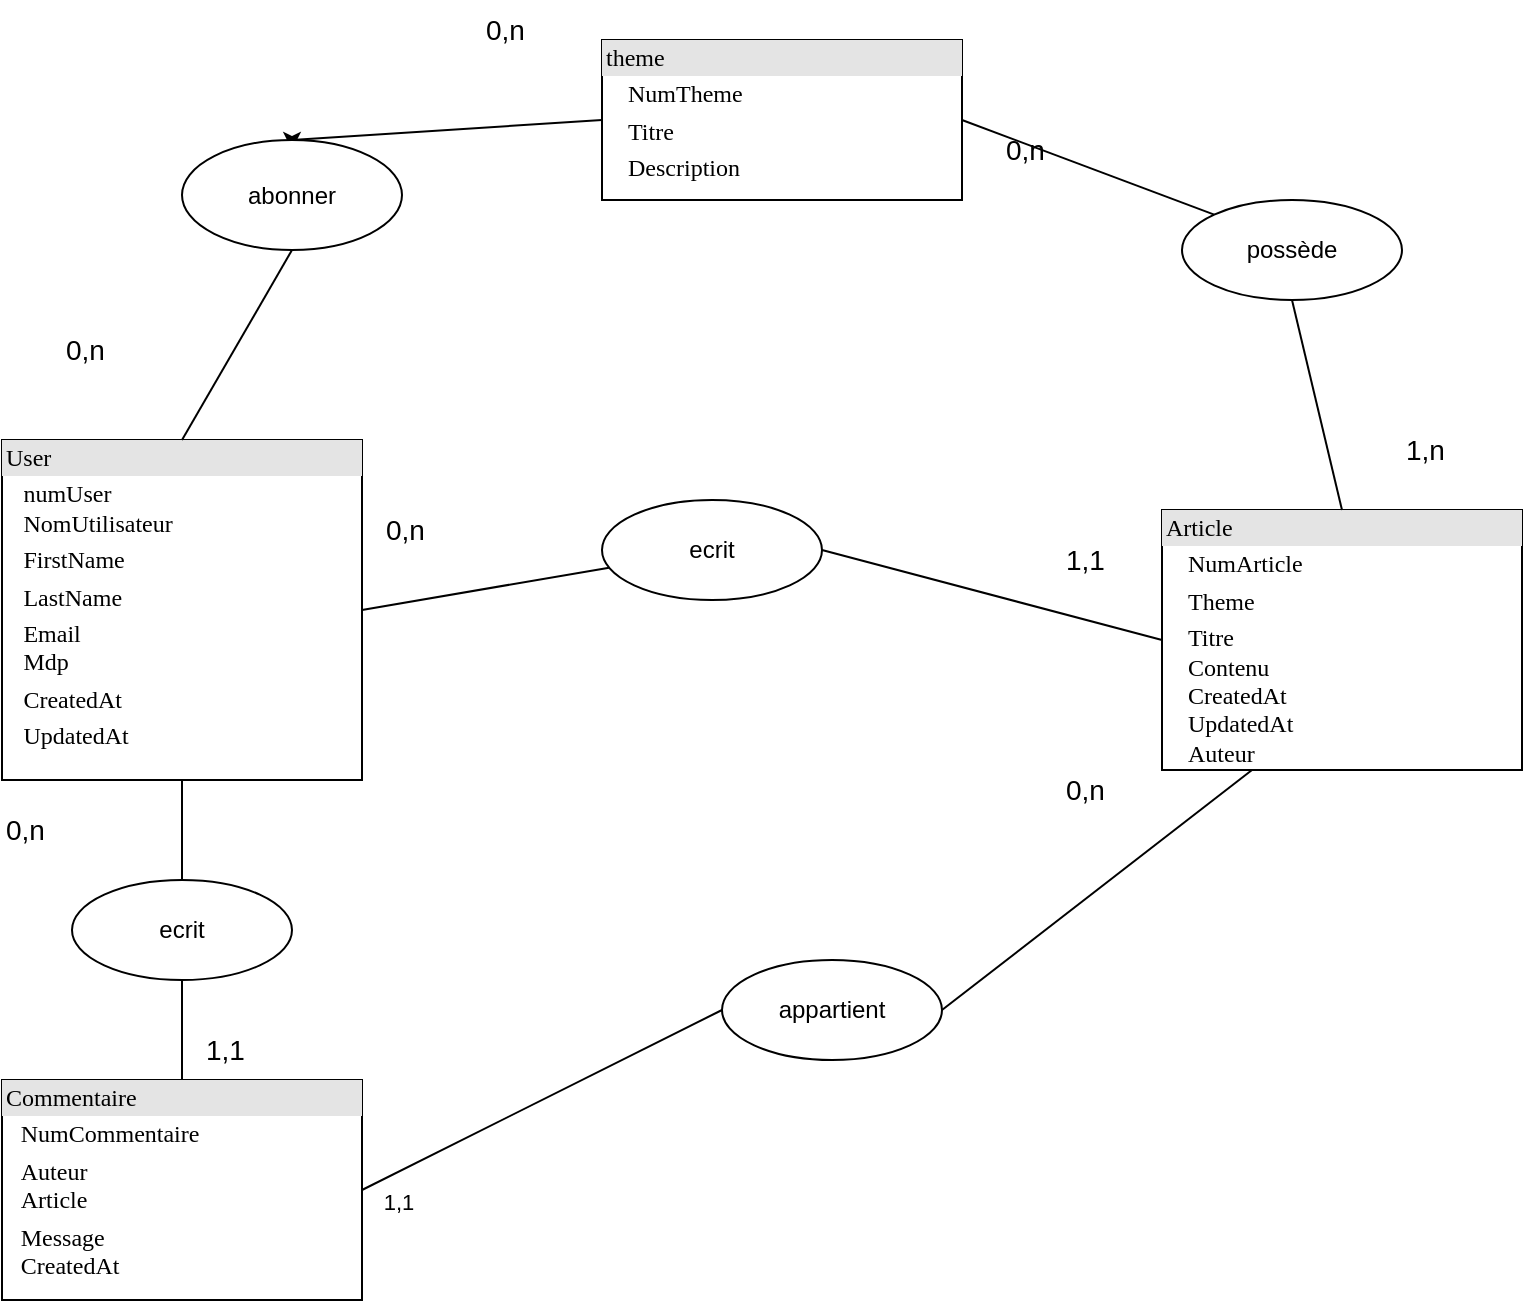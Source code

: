 <mxfile version="21.6.5" type="device" pages="2">
  <diagram name="Page-1" id="2ca16b54-16f6-2749-3443-fa8db7711227">
    <mxGraphModel dx="1434" dy="782" grid="1" gridSize="10" guides="1" tooltips="1" connect="1" arrows="1" fold="1" page="1" pageScale="1" pageWidth="1100" pageHeight="850" background="none" math="0" shadow="0">
      <root>
        <mxCell id="0" />
        <mxCell id="1" parent="0" />
        <mxCell id="2ed32ef02a7f4228-3" value="&lt;div style=&quot;box-sizing: border-box ; width: 100% ; background: #e4e4e4 ; padding: 2px&quot;&gt;Article&lt;/div&gt;&lt;table style=&quot;width: 100% ; font-size: 1em&quot; cellspacing=&quot;0&quot; cellpadding=&quot;2&quot;&gt;&lt;tbody&gt;&lt;tr&gt;&lt;td&gt;&lt;br&gt;&lt;/td&gt;&lt;td&gt;NumArticle&lt;br&gt;&lt;/td&gt;&lt;/tr&gt;&lt;tr&gt;&lt;td&gt;&lt;br&gt;&lt;/td&gt;&lt;td&gt;Theme&lt;br&gt;&lt;/td&gt;&lt;/tr&gt;&lt;tr&gt;&lt;td&gt;&lt;br&gt;&lt;/td&gt;&lt;td&gt;Titre&lt;br&gt;Contenu&lt;br&gt;CreatedAt&lt;br&gt;UpdatedAt&lt;br&gt;Auteur&lt;br&gt;&lt;br&gt;&lt;/td&gt;&lt;/tr&gt;&lt;tr&gt;&lt;td&gt;&lt;br&gt;&lt;/td&gt;&lt;td&gt;&lt;br&gt;&lt;/td&gt;&lt;/tr&gt;&lt;/tbody&gt;&lt;/table&gt;" style="verticalAlign=top;align=left;overflow=fill;html=1;rounded=0;shadow=0;comic=0;labelBackgroundColor=none;strokeWidth=1;fontFamily=Verdana;fontSize=12" parent="1" vertex="1">
          <mxGeometry x="710" y="285" width="180" height="130" as="geometry" />
        </mxCell>
        <mxCell id="2ed32ef02a7f4228-5" value="&lt;div style=&quot;box-sizing:border-box;width:100%;background:#e4e4e4;padding:2px;&quot;&gt;Commentaire&lt;br&gt;&lt;/div&gt;&lt;table style=&quot;width:100%;font-size:1em;&quot; cellspacing=&quot;0&quot; cellpadding=&quot;2&quot;&gt;&lt;tbody&gt;&lt;tr&gt;&lt;td&gt;&lt;br&gt;&lt;/td&gt;&lt;td&gt;NumCommentaire&lt;br&gt;&lt;/td&gt;&lt;/tr&gt;&lt;tr&gt;&lt;td&gt;&lt;br&gt;&lt;/td&gt;&lt;td&gt;Auteur&lt;br&gt;Article&lt;br&gt;&lt;/td&gt;&lt;/tr&gt;&lt;tr&gt;&lt;td&gt;&lt;br&gt;&lt;/td&gt;&lt;td&gt;Message&lt;br&gt;CreatedAt&lt;br&gt;&lt;/td&gt;&lt;/tr&gt;&lt;/tbody&gt;&lt;/table&gt;" style="verticalAlign=top;align=left;overflow=fill;html=1;rounded=0;shadow=0;comic=0;labelBackgroundColor=none;strokeWidth=1;fontFamily=Verdana;fontSize=12" parent="1" vertex="1">
          <mxGeometry x="130" y="570" width="180" height="110" as="geometry" />
        </mxCell>
        <mxCell id="2Gqr0lVehkd1AnYx6xXV-1" value="ecrit" style="ellipse;whiteSpace=wrap;html=1;" parent="1" vertex="1">
          <mxGeometry x="430" y="280" width="110" height="50" as="geometry" />
        </mxCell>
        <mxCell id="2Gqr0lVehkd1AnYx6xXV-4" value="appartient" style="ellipse;whiteSpace=wrap;html=1;" parent="1" vertex="1">
          <mxGeometry x="490" y="510" width="110" height="50" as="geometry" />
        </mxCell>
        <mxCell id="2Gqr0lVehkd1AnYx6xXV-5" value="ecrit" style="ellipse;whiteSpace=wrap;html=1;" parent="1" vertex="1">
          <mxGeometry x="165" y="470" width="110" height="50" as="geometry" />
        </mxCell>
        <mxCell id="2Gqr0lVehkd1AnYx6xXV-7" value="" style="endArrow=none;html=1;rounded=0;entryX=0.25;entryY=1;entryDx=0;entryDy=0;exitX=1;exitY=0.5;exitDx=0;exitDy=0;" parent="1" source="2Gqr0lVehkd1AnYx6xXV-4" target="2ed32ef02a7f4228-3" edge="1">
          <mxGeometry width="50" height="50" relative="1" as="geometry">
            <mxPoint x="550" y="620" as="sourcePoint" />
            <mxPoint x="600" y="570" as="targetPoint" />
          </mxGeometry>
        </mxCell>
        <mxCell id="2Gqr0lVehkd1AnYx6xXV-9" value="" style="endArrow=none;html=1;rounded=0;entryX=1;entryY=0.5;entryDx=0;entryDy=0;exitX=0;exitY=0.5;exitDx=0;exitDy=0;" parent="1" source="2Gqr0lVehkd1AnYx6xXV-4" target="2ed32ef02a7f4228-5" edge="1">
          <mxGeometry width="50" height="50" relative="1" as="geometry">
            <mxPoint x="190" y="710" as="sourcePoint" />
            <mxPoint x="240" y="660" as="targetPoint" />
          </mxGeometry>
        </mxCell>
        <mxCell id="2Gqr0lVehkd1AnYx6xXV-10" value="" style="endArrow=none;html=1;rounded=0;entryX=0.5;entryY=0;entryDx=0;entryDy=0;exitX=0.5;exitY=1;exitDx=0;exitDy=0;" parent="1" source="2Gqr0lVehkd1AnYx6xXV-5" target="2ed32ef02a7f4228-5" edge="1">
          <mxGeometry width="50" height="50" relative="1" as="geometry">
            <mxPoint x="440" y="660" as="sourcePoint" />
            <mxPoint x="440" y="720" as="targetPoint" />
          </mxGeometry>
        </mxCell>
        <mxCell id="2Gqr0lVehkd1AnYx6xXV-11" value="" style="endArrow=none;html=1;rounded=0;exitX=0.5;exitY=1;exitDx=0;exitDy=0;" parent="1" source="2Gqr0lVehkd1AnYx6xXV-20" target="2Gqr0lVehkd1AnYx6xXV-5" edge="1">
          <mxGeometry width="50" height="50" relative="1" as="geometry">
            <mxPoint x="220" y="380" as="sourcePoint" />
            <mxPoint x="500" y="780" as="targetPoint" />
          </mxGeometry>
        </mxCell>
        <mxCell id="2Gqr0lVehkd1AnYx6xXV-16" value="" style="endArrow=none;html=1;rounded=0;exitX=1;exitY=0.5;exitDx=0;exitDy=0;labelPosition=left;verticalLabelPosition=top;align=right;verticalAlign=bottom;" parent="1" source="2Gqr0lVehkd1AnYx6xXV-20" target="2Gqr0lVehkd1AnYx6xXV-1" edge="1">
          <mxGeometry width="50" height="50" relative="1" as="geometry">
            <mxPoint x="310" y="325" as="sourcePoint" />
            <mxPoint x="580" y="840" as="targetPoint" />
          </mxGeometry>
        </mxCell>
        <mxCell id="2Gqr0lVehkd1AnYx6xXV-19" value="" style="endArrow=none;html=1;rounded=0;entryX=1;entryY=0.5;entryDx=0;entryDy=0;exitX=0;exitY=0.5;exitDx=0;exitDy=0;" parent="1" source="2ed32ef02a7f4228-3" target="2Gqr0lVehkd1AnYx6xXV-1" edge="1">
          <mxGeometry width="50" height="50" relative="1" as="geometry">
            <mxPoint x="630" y="870" as="sourcePoint" />
            <mxPoint x="630" y="930" as="targetPoint" />
          </mxGeometry>
        </mxCell>
        <mxCell id="2Gqr0lVehkd1AnYx6xXV-20" value="&lt;div style=&quot;box-sizing: border-box ; width: 100% ; background: #e4e4e4 ; padding: 2px&quot;&gt;User&lt;br&gt;&lt;/div&gt;&lt;table style=&quot;width: 100% ; font-size: 1em&quot; cellspacing=&quot;0&quot; cellpadding=&quot;2&quot;&gt;&lt;tbody&gt;&lt;tr&gt;&lt;td&gt;&lt;br&gt;&lt;/td&gt;&lt;td&gt;numUser&lt;br&gt;NomUtilisateur&lt;br&gt;&lt;/td&gt;&lt;/tr&gt;&lt;tr&gt;&lt;td&gt;&lt;br&gt;&lt;/td&gt;&lt;td&gt;FirstName&lt;br&gt;&lt;/td&gt;&lt;/tr&gt;&lt;tr&gt;&lt;td&gt;&lt;br&gt;&lt;/td&gt;&lt;td&gt;LastName&lt;br&gt;&lt;/td&gt;&lt;/tr&gt;&lt;tr&gt;&lt;td&gt;&lt;br&gt;&lt;/td&gt;&lt;td&gt;Email&lt;br&gt;Mdp&lt;br&gt;&lt;/td&gt;&lt;/tr&gt;&lt;tr&gt;&lt;td&gt;&lt;br&gt;&lt;/td&gt;&lt;td&gt;CreatedAt&lt;br&gt;&lt;/td&gt;&lt;/tr&gt;&lt;tr&gt;&lt;td&gt;&lt;br&gt;&lt;/td&gt;&lt;td&gt;UpdatedAt&lt;br&gt;&lt;br&gt;&lt;/td&gt;&lt;/tr&gt;&lt;/tbody&gt;&lt;/table&gt;" style="verticalAlign=top;align=left;overflow=fill;html=1;rounded=0;shadow=0;comic=0;labelBackgroundColor=none;strokeWidth=1;fontFamily=Verdana;fontSize=12" parent="1" vertex="1">
          <mxGeometry x="130" y="250" width="180" height="170" as="geometry" />
        </mxCell>
        <mxCell id="2Gqr0lVehkd1AnYx6xXV-25" value="1,1" style="edgeLabel;html=1;align=center;verticalAlign=middle;resizable=0;points=[];" parent="1" vertex="1" connectable="0">
          <mxGeometry x="469.998" y="314.998" as="geometry">
            <mxPoint x="-142" y="316" as="offset" />
          </mxGeometry>
        </mxCell>
        <mxCell id="2Gqr0lVehkd1AnYx6xXV-29" value="1,1" style="text;whiteSpace=wrap;html=1;fontSize=14;" parent="1" vertex="1">
          <mxGeometry x="660" y="295" width="50" height="40" as="geometry" />
        </mxCell>
        <mxCell id="2Gqr0lVehkd1AnYx6xXV-30" value="1,1" style="text;whiteSpace=wrap;html=1;fontSize=14;" parent="1" vertex="1">
          <mxGeometry x="230" y="540" width="50" height="40" as="geometry" />
        </mxCell>
        <mxCell id="kxj7V7YT7AsXO8kVTgtd-1" value="0&lt;font style=&quot;font-size: 14px;&quot;&gt;,n&lt;/font&gt;" style="text;whiteSpace=wrap;html=1;fontSize=14;" parent="1" vertex="1">
          <mxGeometry x="660" y="410" width="50" height="40" as="geometry" />
        </mxCell>
        <mxCell id="kxj7V7YT7AsXO8kVTgtd-2" value="0&lt;font style=&quot;font-size: 14px;&quot;&gt;,n&lt;/font&gt;" style="text;whiteSpace=wrap;html=1;fontSize=14;" parent="1" vertex="1">
          <mxGeometry x="320" y="280" width="50" height="40" as="geometry" />
        </mxCell>
        <mxCell id="zqY6mmMsB4BKVd6wPHg2-1" value="0&lt;font style=&quot;font-size: 14px;&quot;&gt;,n&lt;/font&gt;" style="text;whiteSpace=wrap;html=1;fontSize=14;" vertex="1" parent="1">
          <mxGeometry x="130" y="430" width="50" height="40" as="geometry" />
        </mxCell>
        <mxCell id="zqY6mmMsB4BKVd6wPHg2-2" value="&lt;div style=&quot;box-sizing: border-box ; width: 100% ; background: #e4e4e4 ; padding: 2px&quot;&gt;theme&lt;/div&gt;&lt;table style=&quot;width: 100% ; font-size: 1em&quot; cellspacing=&quot;0&quot; cellpadding=&quot;2&quot;&gt;&lt;tbody&gt;&lt;tr&gt;&lt;td&gt;&lt;br&gt;&lt;/td&gt;&lt;td&gt;NumTheme&lt;br&gt;&lt;/td&gt;&lt;/tr&gt;&lt;tr&gt;&lt;td&gt;&lt;br&gt;&lt;/td&gt;&lt;td&gt;Titre&lt;br&gt;&lt;/td&gt;&lt;/tr&gt;&lt;tr&gt;&lt;td&gt;&lt;br&gt;&lt;/td&gt;&lt;td&gt;Description&lt;br&gt;&lt;br&gt;&lt;br&gt;&lt;/td&gt;&lt;/tr&gt;&lt;tr&gt;&lt;td&gt;&lt;br&gt;&lt;/td&gt;&lt;td&gt;&lt;br&gt;&lt;/td&gt;&lt;/tr&gt;&lt;/tbody&gt;&lt;/table&gt;" style="verticalAlign=top;align=left;overflow=fill;html=1;rounded=0;shadow=0;comic=0;labelBackgroundColor=none;strokeWidth=1;fontFamily=Verdana;fontSize=12" vertex="1" parent="1">
          <mxGeometry x="430" y="50" width="180" height="80" as="geometry" />
        </mxCell>
        <mxCell id="zqY6mmMsB4BKVd6wPHg2-10" style="edgeStyle=orthogonalEdgeStyle;rounded=0;orthogonalLoop=1;jettySize=auto;html=1;exitX=0.5;exitY=0;exitDx=0;exitDy=0;" edge="1" parent="1" source="zqY6mmMsB4BKVd6wPHg2-3">
          <mxGeometry relative="1" as="geometry">
            <mxPoint x="775" y="130" as="targetPoint" />
          </mxGeometry>
        </mxCell>
        <mxCell id="zqY6mmMsB4BKVd6wPHg2-3" value="possède" style="ellipse;whiteSpace=wrap;html=1;" vertex="1" parent="1">
          <mxGeometry x="720" y="130" width="110" height="50" as="geometry" />
        </mxCell>
        <mxCell id="zqY6mmMsB4BKVd6wPHg2-4" value="" style="endArrow=none;html=1;rounded=0;entryX=0.5;entryY=0;entryDx=0;entryDy=0;exitX=0.5;exitY=1;exitDx=0;exitDy=0;" edge="1" parent="1" source="zqY6mmMsB4BKVd6wPHg2-3" target="2ed32ef02a7f4228-3">
          <mxGeometry width="50" height="50" relative="1" as="geometry">
            <mxPoint x="610" y="545" as="sourcePoint" />
            <mxPoint x="765" y="410" as="targetPoint" />
          </mxGeometry>
        </mxCell>
        <mxCell id="zqY6mmMsB4BKVd6wPHg2-5" value="" style="endArrow=none;html=1;rounded=0;exitX=1;exitY=0.5;exitDx=0;exitDy=0;entryX=0;entryY=0;entryDx=0;entryDy=0;" edge="1" parent="1" source="zqY6mmMsB4BKVd6wPHg2-2" target="zqY6mmMsB4BKVd6wPHg2-3">
          <mxGeometry width="50" height="50" relative="1" as="geometry">
            <mxPoint x="620" y="555" as="sourcePoint" />
            <mxPoint x="800" y="590" as="targetPoint" />
          </mxGeometry>
        </mxCell>
        <mxCell id="zqY6mmMsB4BKVd6wPHg2-6" value="1,n" style="text;whiteSpace=wrap;html=1;fontSize=14;" vertex="1" parent="1">
          <mxGeometry x="830" y="240" width="50" height="40" as="geometry" />
        </mxCell>
        <mxCell id="zqY6mmMsB4BKVd6wPHg2-11" style="edgeStyle=orthogonalEdgeStyle;rounded=0;orthogonalLoop=1;jettySize=auto;html=1;exitX=0.5;exitY=0;exitDx=0;exitDy=0;" edge="1" parent="1" source="zqY6mmMsB4BKVd6wPHg2-12">
          <mxGeometry relative="1" as="geometry">
            <mxPoint x="275" y="105" as="targetPoint" />
          </mxGeometry>
        </mxCell>
        <mxCell id="zqY6mmMsB4BKVd6wPHg2-12" value="abonner" style="ellipse;whiteSpace=wrap;html=1;" vertex="1" parent="1">
          <mxGeometry x="220" y="100" width="110" height="55" as="geometry" />
        </mxCell>
        <mxCell id="zqY6mmMsB4BKVd6wPHg2-13" value="" style="endArrow=none;html=1;rounded=0;exitX=0;exitY=0.5;exitDx=0;exitDy=0;entryX=0.5;entryY=0;entryDx=0;entryDy=0;" edge="1" parent="1" source="zqY6mmMsB4BKVd6wPHg2-2" target="zqY6mmMsB4BKVd6wPHg2-12">
          <mxGeometry width="50" height="50" relative="1" as="geometry">
            <mxPoint x="329" y="80" as="sourcePoint" />
            <mxPoint x="430" y="167" as="targetPoint" />
          </mxGeometry>
        </mxCell>
        <mxCell id="zqY6mmMsB4BKVd6wPHg2-14" value="" style="endArrow=none;html=1;rounded=0;exitX=0.5;exitY=1;exitDx=0;exitDy=0;entryX=0.5;entryY=0;entryDx=0;entryDy=0;" edge="1" parent="1" source="zqY6mmMsB4BKVd6wPHg2-12" target="2Gqr0lVehkd1AnYx6xXV-20">
          <mxGeometry width="50" height="50" relative="1" as="geometry">
            <mxPoint x="275" y="170" as="sourcePoint" />
            <mxPoint x="95" y="220" as="targetPoint" />
          </mxGeometry>
        </mxCell>
        <mxCell id="zqY6mmMsB4BKVd6wPHg2-15" value="0&lt;font style=&quot;font-size: 14px;&quot;&gt;,n&lt;/font&gt;" style="text;whiteSpace=wrap;html=1;fontSize=14;" vertex="1" parent="1">
          <mxGeometry x="370" y="30" width="50" height="40" as="geometry" />
        </mxCell>
        <mxCell id="zqY6mmMsB4BKVd6wPHg2-16" value="0&lt;font style=&quot;font-size: 14px;&quot;&gt;,n&lt;/font&gt;" style="text;whiteSpace=wrap;html=1;fontSize=14;" vertex="1" parent="1">
          <mxGeometry x="160" y="190" width="50" height="40" as="geometry" />
        </mxCell>
        <mxCell id="zqY6mmMsB4BKVd6wPHg2-17" value="0&lt;font style=&quot;font-size: 14px;&quot;&gt;,n&lt;/font&gt;" style="text;whiteSpace=wrap;html=1;fontSize=14;" vertex="1" parent="1">
          <mxGeometry x="630" y="90" width="50" height="40" as="geometry" />
        </mxCell>
      </root>
    </mxGraphModel>
  </diagram>
  <diagram id="03tNn3Zb8ln7EFTHG9KP" name="Page-2">
    <mxGraphModel dx="1434" dy="782" grid="1" gridSize="10" guides="1" tooltips="1" connect="1" arrows="1" fold="1" page="1" pageScale="1" pageWidth="827" pageHeight="1169" math="0" shadow="0">
      <root>
        <mxCell id="0" />
        <mxCell id="1" parent="0" />
        <mxCell id="FJs74BIHZG053neS3buo-1" value="&lt;div style=&quot;box-sizing: border-box ; width: 100% ; background: #e4e4e4 ; padding: 2px&quot;&gt;Article&lt;/div&gt;&lt;table style=&quot;width: 100% ; font-size: 1em&quot; cellspacing=&quot;0&quot; cellpadding=&quot;2&quot;&gt;&lt;tbody&gt;&lt;tr&gt;&lt;td&gt;&lt;br&gt;&lt;/td&gt;&lt;td&gt;idArticle&lt;br&gt;idUser&lt;/td&gt;&lt;/tr&gt;&lt;tr&gt;&lt;td&gt;&lt;br&gt;&lt;/td&gt;&lt;td&gt;Theme&lt;br&gt;&lt;/td&gt;&lt;/tr&gt;&lt;tr&gt;&lt;td&gt;&lt;br&gt;&lt;/td&gt;&lt;td&gt;Titre&lt;br&gt;Contenu&lt;br&gt;CreatedAt&lt;br&gt;UpdatedAt&lt;br&gt;&lt;br&gt;&lt;br&gt;&lt;/td&gt;&lt;/tr&gt;&lt;tr&gt;&lt;td&gt;&lt;br&gt;&lt;/td&gt;&lt;td&gt;&lt;br&gt;&lt;/td&gt;&lt;/tr&gt;&lt;/tbody&gt;&lt;/table&gt;" style="verticalAlign=top;align=left;overflow=fill;html=1;rounded=0;shadow=0;comic=0;labelBackgroundColor=none;strokeWidth=1;fontFamily=Verdana;fontSize=12" vertex="1" parent="1">
          <mxGeometry x="710" y="315" width="180" height="130" as="geometry" />
        </mxCell>
        <mxCell id="FJs74BIHZG053neS3buo-2" value="&lt;div style=&quot;box-sizing:border-box;width:100%;background:#e4e4e4;padding:2px;&quot;&gt;Commentaire&lt;br&gt;&lt;/div&gt;&lt;table style=&quot;width:100%;font-size:1em;&quot; cellspacing=&quot;0&quot; cellpadding=&quot;2&quot;&gt;&lt;tbody&gt;&lt;tr&gt;&lt;td&gt;&lt;br&gt;&lt;/td&gt;&lt;td&gt;cle compo&lt;br&gt;&lt;/td&gt;&lt;/tr&gt;&lt;tr&gt;&lt;td&gt;&lt;br&gt;&lt;/td&gt;&lt;td&gt;idAuteur&lt;br&gt;idArticle&lt;br&gt;&lt;/td&gt;&lt;/tr&gt;&lt;tr&gt;&lt;td&gt;&lt;br&gt;&lt;/td&gt;&lt;td&gt;Message&lt;br&gt;CreatedAt&lt;br&gt;UpdatedAt&lt;/td&gt;&lt;/tr&gt;&lt;/tbody&gt;&lt;/table&gt;" style="verticalAlign=top;align=left;overflow=fill;html=1;rounded=0;shadow=0;comic=0;labelBackgroundColor=none;strokeWidth=1;fontFamily=Verdana;fontSize=12" vertex="1" parent="1">
          <mxGeometry x="130" y="570" width="180" height="120" as="geometry" />
        </mxCell>
        <mxCell id="FJs74BIHZG053neS3buo-7" value="" style="endArrow=none;html=1;rounded=0;entryX=1;entryY=0.5;entryDx=0;entryDy=0;exitX=0.5;exitY=1;exitDx=0;exitDy=0;" edge="1" parent="1" source="FJs74BIHZG053neS3buo-1" target="FJs74BIHZG053neS3buo-2">
          <mxGeometry width="50" height="50" relative="1" as="geometry">
            <mxPoint x="490" y="535" as="sourcePoint" />
            <mxPoint x="240" y="660" as="targetPoint" />
          </mxGeometry>
        </mxCell>
        <mxCell id="FJs74BIHZG053neS3buo-9" value="" style="endArrow=none;html=1;rounded=0;exitX=0.5;exitY=1;exitDx=0;exitDy=0;entryX=0.5;entryY=0;entryDx=0;entryDy=0;" edge="1" parent="1" source="FJs74BIHZG053neS3buo-12" target="FJs74BIHZG053neS3buo-2">
          <mxGeometry width="50" height="50" relative="1" as="geometry">
            <mxPoint x="220" y="380" as="sourcePoint" />
            <mxPoint x="220" y="470" as="targetPoint" />
          </mxGeometry>
        </mxCell>
        <mxCell id="FJs74BIHZG053neS3buo-12" value="&lt;div style=&quot;box-sizing: border-box ; width: 100% ; background: #e4e4e4 ; padding: 2px&quot;&gt;User&lt;br&gt;&lt;/div&gt;&lt;table style=&quot;width: 100% ; font-size: 1em&quot; cellspacing=&quot;0&quot; cellpadding=&quot;2&quot;&gt;&lt;tbody&gt;&lt;tr&gt;&lt;td&gt;&lt;br&gt;&lt;/td&gt;&lt;td&gt;numUser&lt;br&gt;NomUtilisateur&lt;br&gt;&lt;/td&gt;&lt;/tr&gt;&lt;tr&gt;&lt;td&gt;&lt;br&gt;&lt;/td&gt;&lt;td&gt;FirstName&lt;br&gt;&lt;/td&gt;&lt;/tr&gt;&lt;tr&gt;&lt;td&gt;&lt;br&gt;&lt;/td&gt;&lt;td&gt;LastName&lt;br&gt;&lt;/td&gt;&lt;/tr&gt;&lt;tr&gt;&lt;td&gt;&lt;br&gt;&lt;/td&gt;&lt;td&gt;Email&lt;br&gt;Mdp&lt;br&gt;&lt;/td&gt;&lt;/tr&gt;&lt;tr&gt;&lt;td&gt;&lt;br&gt;&lt;/td&gt;&lt;td&gt;CreatedAt&lt;br&gt;&lt;/td&gt;&lt;/tr&gt;&lt;tr&gt;&lt;td&gt;&lt;br&gt;&lt;/td&gt;&lt;td&gt;UpdatedAt&lt;br&gt;&lt;br&gt;&lt;/td&gt;&lt;/tr&gt;&lt;/tbody&gt;&lt;/table&gt;" style="verticalAlign=top;align=left;overflow=fill;html=1;rounded=0;shadow=0;comic=0;labelBackgroundColor=none;strokeWidth=1;fontFamily=Verdana;fontSize=12" vertex="1" parent="1">
          <mxGeometry x="130" y="250" width="180" height="170" as="geometry" />
        </mxCell>
        <mxCell id="FJs74BIHZG053neS3buo-13" value="1,1" style="edgeLabel;html=1;align=center;verticalAlign=middle;resizable=0;points=[];" vertex="1" connectable="0" parent="1">
          <mxGeometry x="469.998" y="314.998" as="geometry">
            <mxPoint x="-142" y="316" as="offset" />
          </mxGeometry>
        </mxCell>
        <mxCell id="FJs74BIHZG053neS3buo-14" value="1,1" style="text;whiteSpace=wrap;html=1;fontSize=14;" vertex="1" parent="1">
          <mxGeometry x="650" y="315" width="50" height="40" as="geometry" />
        </mxCell>
        <mxCell id="FJs74BIHZG053neS3buo-15" value="1,1" style="text;whiteSpace=wrap;html=1;fontSize=14;" vertex="1" parent="1">
          <mxGeometry x="230" y="540" width="50" height="40" as="geometry" />
        </mxCell>
        <mxCell id="FJs74BIHZG053neS3buo-16" value="0&lt;font style=&quot;font-size: 14px;&quot;&gt;,n&lt;/font&gt;" style="text;whiteSpace=wrap;html=1;fontSize=14;" vertex="1" parent="1">
          <mxGeometry x="650" y="430" width="50" height="40" as="geometry" />
        </mxCell>
        <mxCell id="FJs74BIHZG053neS3buo-17" value="0&lt;font style=&quot;font-size: 14px;&quot;&gt;,n&lt;/font&gt;" style="text;whiteSpace=wrap;html=1;fontSize=14;" vertex="1" parent="1">
          <mxGeometry x="320" y="280" width="50" height="40" as="geometry" />
        </mxCell>
        <mxCell id="FJs74BIHZG053neS3buo-18" value="0&lt;font style=&quot;font-size: 14px;&quot;&gt;,n&lt;/font&gt;" style="text;whiteSpace=wrap;html=1;fontSize=14;" vertex="1" parent="1">
          <mxGeometry x="130" y="430" width="50" height="40" as="geometry" />
        </mxCell>
        <mxCell id="FJs74BIHZG053neS3buo-19" value="&lt;div style=&quot;box-sizing: border-box ; width: 100% ; background: #e4e4e4 ; padding: 2px&quot;&gt;theme&lt;/div&gt;&lt;table style=&quot;width: 100% ; font-size: 1em&quot; cellspacing=&quot;0&quot; cellpadding=&quot;2&quot;&gt;&lt;tbody&gt;&lt;tr&gt;&lt;td&gt;&lt;br&gt;&lt;/td&gt;&lt;td&gt;NumTheme&lt;br&gt;&lt;/td&gt;&lt;/tr&gt;&lt;tr&gt;&lt;td&gt;&lt;br&gt;&lt;/td&gt;&lt;td&gt;Titre&lt;br&gt;&lt;/td&gt;&lt;/tr&gt;&lt;tr&gt;&lt;td&gt;&lt;br&gt;&lt;/td&gt;&lt;td&gt;Description&lt;br&gt;&lt;br&gt;&lt;br&gt;&lt;/td&gt;&lt;/tr&gt;&lt;tr&gt;&lt;td&gt;&lt;br&gt;&lt;/td&gt;&lt;td&gt;&lt;br&gt;&lt;/td&gt;&lt;/tr&gt;&lt;/tbody&gt;&lt;/table&gt;" style="verticalAlign=top;align=left;overflow=fill;html=1;rounded=0;shadow=0;comic=0;labelBackgroundColor=none;strokeWidth=1;fontFamily=Verdana;fontSize=12" vertex="1" parent="1">
          <mxGeometry x="430" y="50" width="180" height="80" as="geometry" />
        </mxCell>
        <mxCell id="FJs74BIHZG053neS3buo-22" value="" style="endArrow=none;html=1;rounded=0;entryX=0.5;entryY=0;entryDx=0;entryDy=0;exitX=0.5;exitY=1;exitDx=0;exitDy=0;" edge="1" parent="1" source="FJs74BIHZG053neS3buo-35" target="FJs74BIHZG053neS3buo-1">
          <mxGeometry width="50" height="50" relative="1" as="geometry">
            <mxPoint x="815" y="160" as="sourcePoint" />
            <mxPoint x="765" y="410" as="targetPoint" />
          </mxGeometry>
        </mxCell>
        <mxCell id="FJs74BIHZG053neS3buo-23" value="" style="endArrow=none;html=1;rounded=0;exitX=1;exitY=0.5;exitDx=0;exitDy=0;entryX=0;entryY=0.5;entryDx=0;entryDy=0;" edge="1" parent="1" source="FJs74BIHZG053neS3buo-19" target="FJs74BIHZG053neS3buo-35">
          <mxGeometry width="50" height="50" relative="1" as="geometry">
            <mxPoint x="620" y="555" as="sourcePoint" />
            <mxPoint x="776.109" y="117.322" as="targetPoint" />
          </mxGeometry>
        </mxCell>
        <mxCell id="FJs74BIHZG053neS3buo-24" value="1,n" style="text;whiteSpace=wrap;html=1;fontSize=14;" vertex="1" parent="1">
          <mxGeometry x="827" y="270" width="50" height="40" as="geometry" />
        </mxCell>
        <mxCell id="FJs74BIHZG053neS3buo-27" value="" style="endArrow=none;html=1;rounded=0;exitX=0;exitY=0.5;exitDx=0;exitDy=0;entryX=1;entryY=0.5;entryDx=0;entryDy=0;" edge="1" parent="1" source="FJs74BIHZG053neS3buo-19" target="FJs74BIHZG053neS3buo-34">
          <mxGeometry width="50" height="50" relative="1" as="geometry">
            <mxPoint x="329" y="80" as="sourcePoint" />
            <mxPoint x="275" y="100" as="targetPoint" />
          </mxGeometry>
        </mxCell>
        <mxCell id="FJs74BIHZG053neS3buo-28" value="" style="endArrow=none;html=1;rounded=0;exitX=0.5;exitY=1;exitDx=0;exitDy=0;entryX=0.5;entryY=0;entryDx=0;entryDy=0;" edge="1" parent="1" source="FJs74BIHZG053neS3buo-34" target="FJs74BIHZG053neS3buo-12">
          <mxGeometry width="50" height="50" relative="1" as="geometry">
            <mxPoint x="275" y="170" as="sourcePoint" />
            <mxPoint x="95" y="220" as="targetPoint" />
          </mxGeometry>
        </mxCell>
        <mxCell id="FJs74BIHZG053neS3buo-29" value="0&lt;font style=&quot;font-size: 14px;&quot;&gt;,n&lt;/font&gt;" style="text;whiteSpace=wrap;html=1;fontSize=14;" vertex="1" parent="1">
          <mxGeometry x="380" y="30" width="50" height="40" as="geometry" />
        </mxCell>
        <mxCell id="FJs74BIHZG053neS3buo-30" value="0&lt;font style=&quot;font-size: 14px;&quot;&gt;,n&lt;/font&gt;" style="text;whiteSpace=wrap;html=1;fontSize=14;" vertex="1" parent="1">
          <mxGeometry x="160" y="200" width="50" height="40" as="geometry" />
        </mxCell>
        <mxCell id="FJs74BIHZG053neS3buo-31" value="0&lt;font style=&quot;font-size: 14px;&quot;&gt;,n&lt;/font&gt;" style="text;whiteSpace=wrap;html=1;fontSize=14;" vertex="1" parent="1">
          <mxGeometry x="630" y="90" width="50" height="40" as="geometry" />
        </mxCell>
        <mxCell id="FJs74BIHZG053neS3buo-33" value="" style="endArrow=none;html=1;rounded=0;entryX=0;entryY=0.5;entryDx=0;entryDy=0;exitX=1;exitY=0.5;exitDx=0;exitDy=0;" edge="1" parent="1" source="FJs74BIHZG053neS3buo-12" target="FJs74BIHZG053neS3buo-1">
          <mxGeometry width="50" height="50" relative="1" as="geometry">
            <mxPoint x="445" y="455" as="sourcePoint" />
            <mxPoint x="600" y="335" as="targetPoint" />
          </mxGeometry>
        </mxCell>
        <mxCell id="FJs74BIHZG053neS3buo-34" value="&lt;div style=&quot;box-sizing: border-box ; width: 100% ; background: #e4e4e4 ; padding: 2px&quot;&gt;Abonnement&lt;br&gt;&lt;/div&gt;&lt;table style=&quot;width: 100% ; font-size: 1em&quot; cellspacing=&quot;0&quot; cellpadding=&quot;2&quot;&gt;&lt;tbody&gt;&lt;tr&gt;&lt;td&gt;&lt;br&gt;&lt;/td&gt;&lt;td&gt;idUser&lt;br&gt;idTheme&lt;br&gt;&lt;/td&gt;&lt;/tr&gt;&lt;tr&gt;&lt;td&gt;&lt;br&gt;&lt;/td&gt;&lt;td&gt;&lt;br&gt;&lt;/td&gt;&lt;/tr&gt;&lt;tr&gt;&lt;td&gt;&lt;br&gt;&lt;/td&gt;&lt;td&gt;&lt;br&gt;&lt;/td&gt;&lt;/tr&gt;&lt;tr&gt;&lt;td&gt;&lt;br&gt;&lt;/td&gt;&lt;td&gt;&lt;br&gt;&lt;/td&gt;&lt;/tr&gt;&lt;tr&gt;&lt;td&gt;&lt;br&gt;&lt;/td&gt;&lt;td&gt;&lt;br&gt;&lt;/td&gt;&lt;/tr&gt;&lt;tr&gt;&lt;td&gt;&lt;br&gt;&lt;/td&gt;&lt;td&gt;&lt;br&gt;&lt;/td&gt;&lt;/tr&gt;&lt;/tbody&gt;&lt;/table&gt;" style="verticalAlign=top;align=left;overflow=fill;html=1;rounded=0;shadow=0;comic=0;labelBackgroundColor=none;strokeWidth=1;fontFamily=Verdana;fontSize=12" vertex="1" parent="1">
          <mxGeometry x="180" y="75" width="180" height="70" as="geometry" />
        </mxCell>
        <mxCell id="FJs74BIHZG053neS3buo-35" value="&lt;div style=&quot;box-sizing: border-box ; width: 100% ; background: #e4e4e4 ; padding: 2px&quot;&gt;Possede&lt;br&gt;&lt;/div&gt;&lt;table style=&quot;width: 100% ; font-size: 1em&quot; cellspacing=&quot;0&quot; cellpadding=&quot;2&quot;&gt;&lt;tbody&gt;&lt;tr&gt;&lt;td&gt;&lt;br&gt;&lt;/td&gt;&lt;td&gt;idTheme&lt;br&gt;idArticle&lt;br&gt;&lt;/td&gt;&lt;/tr&gt;&lt;tr&gt;&lt;td&gt;&lt;br&gt;&lt;/td&gt;&lt;td&gt;&lt;br&gt;&lt;/td&gt;&lt;/tr&gt;&lt;tr&gt;&lt;td&gt;&lt;br&gt;&lt;/td&gt;&lt;td&gt;&lt;br&gt;&lt;/td&gt;&lt;/tr&gt;&lt;tr&gt;&lt;td&gt;&lt;br&gt;&lt;/td&gt;&lt;td&gt;&lt;br&gt;&lt;/td&gt;&lt;/tr&gt;&lt;tr&gt;&lt;td&gt;&lt;br&gt;&lt;/td&gt;&lt;td&gt;&lt;br&gt;&lt;/td&gt;&lt;/tr&gt;&lt;tr&gt;&lt;td&gt;&lt;br&gt;&lt;/td&gt;&lt;td&gt;&lt;br&gt;&lt;/td&gt;&lt;/tr&gt;&lt;/tbody&gt;&lt;/table&gt;" style="verticalAlign=top;align=left;overflow=fill;html=1;rounded=0;shadow=0;comic=0;labelBackgroundColor=none;strokeWidth=1;fontFamily=Verdana;fontSize=12" vertex="1" parent="1">
          <mxGeometry x="790" y="70" width="180" height="70" as="geometry" />
        </mxCell>
      </root>
    </mxGraphModel>
  </diagram>
</mxfile>
